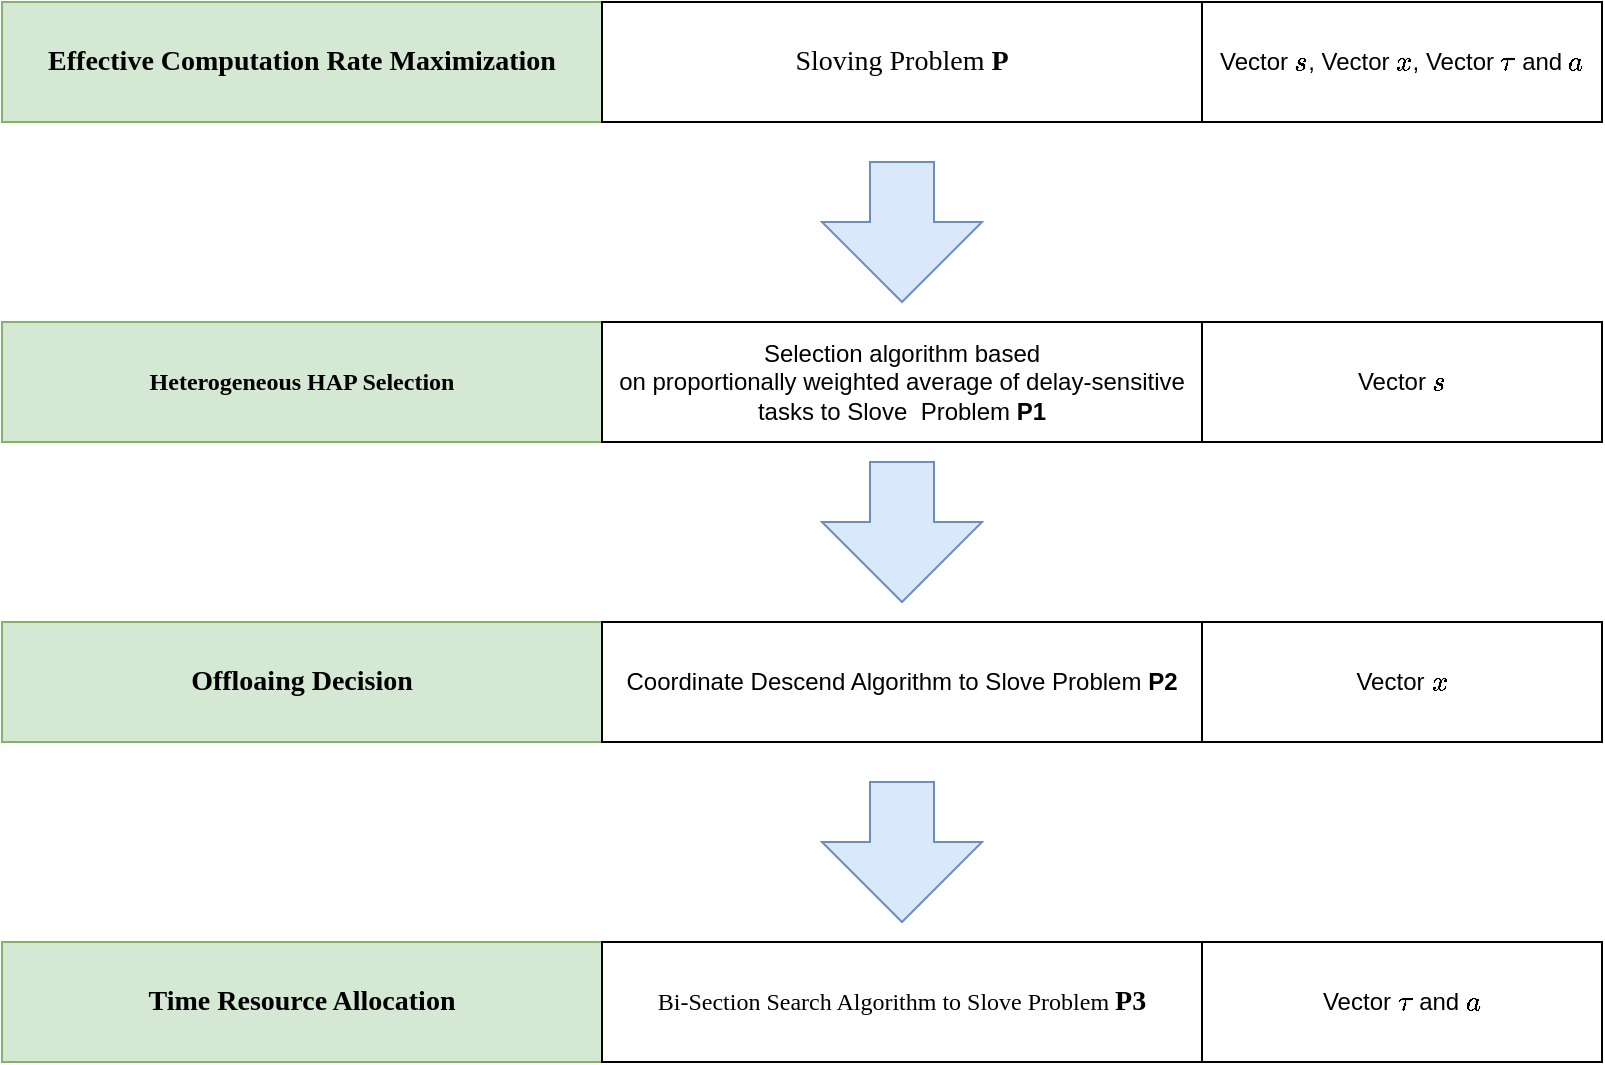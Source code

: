 <mxfile version="22.0.4" type="github">
  <diagram name="第 1 页" id="MrfcRsIQQd7lxEMBYUfb">
    <mxGraphModel dx="1058" dy="704" grid="1" gridSize="10" guides="1" tooltips="1" connect="1" arrows="1" fold="1" page="1" pageScale="1" pageWidth="1169" pageHeight="827" math="1" shadow="0">
      <root>
        <mxCell id="0" />
        <mxCell id="1" parent="0" />
        <mxCell id="afm6o2HVS6hBIHGYeLV3-1" value="&lt;font style=&quot;font-size: 14px;&quot; face=&quot;Times New Roman&quot;&gt;&lt;b&gt;Effective Computation Rate Maximization&lt;/b&gt;&lt;/font&gt;" style="rounded=0;whiteSpace=wrap;html=1;align=center;fillColor=#d5e8d4;strokeColor=#82b366;" vertex="1" parent="1">
          <mxGeometry x="180" y="80" width="300" height="60" as="geometry" />
        </mxCell>
        <mxCell id="afm6o2HVS6hBIHGYeLV3-3" value="Vector \(s\), Vector \(x\), Vector \(\tau\) and \(a\)" style="rounded=0;whiteSpace=wrap;html=1;fontStyle=0" vertex="1" parent="1">
          <mxGeometry x="780" y="80" width="200" height="60" as="geometry" />
        </mxCell>
        <mxCell id="afm6o2HVS6hBIHGYeLV3-8" value="&lt;font style=&quot;font-size: 14px;&quot; face=&quot;Times New Roman&quot;&gt;Sloving Problem &lt;b&gt;P&lt;/b&gt;&lt;/font&gt;" style="rounded=0;whiteSpace=wrap;html=1;align=center;" vertex="1" parent="1">
          <mxGeometry x="480" y="80" width="300" height="60" as="geometry" />
        </mxCell>
        <mxCell id="afm6o2HVS6hBIHGYeLV3-9" value="&lt;font face=&quot;Times New Roman&quot;&gt;&lt;b&gt;Heterogeneous HAP Selection&lt;/b&gt;&lt;/font&gt;" style="rounded=0;whiteSpace=wrap;html=1;align=center;fillColor=#d5e8d4;strokeColor=#82b366;" vertex="1" parent="1">
          <mxGeometry x="180" y="240" width="300" height="60" as="geometry" />
        </mxCell>
        <mxCell id="afm6o2HVS6hBIHGYeLV3-10" value="Vector \(s\)" style="rounded=0;whiteSpace=wrap;html=1;fontStyle=0" vertex="1" parent="1">
          <mxGeometry x="780" y="240" width="200" height="60" as="geometry" />
        </mxCell>
        <mxCell id="afm6o2HVS6hBIHGYeLV3-11" value="Selection algorithm based&lt;br&gt;on proportionally weighted average of delay-sensitive tasks to Slove&amp;nbsp; Problem &lt;b&gt;P1&lt;/b&gt;" style="rounded=0;whiteSpace=wrap;html=1;align=center;" vertex="1" parent="1">
          <mxGeometry x="480" y="240" width="300" height="60" as="geometry" />
        </mxCell>
        <mxCell id="afm6o2HVS6hBIHGYeLV3-12" value="&lt;font style=&quot;font-size: 14px;&quot; face=&quot;Times New Roman&quot;&gt;&lt;b&gt;Offloaing Decision&lt;/b&gt;&lt;/font&gt;" style="rounded=0;whiteSpace=wrap;html=1;align=center;fillColor=#d5e8d4;strokeColor=#82b366;" vertex="1" parent="1">
          <mxGeometry x="180" y="390" width="300" height="60" as="geometry" />
        </mxCell>
        <mxCell id="afm6o2HVS6hBIHGYeLV3-13" value="Vector \(x\)" style="rounded=0;whiteSpace=wrap;html=1;fontStyle=0" vertex="1" parent="1">
          <mxGeometry x="780" y="390" width="200" height="60" as="geometry" />
        </mxCell>
        <mxCell id="afm6o2HVS6hBIHGYeLV3-14" value="Coordinate Descend A&lt;span style=&quot;border-color: var(--border-color);&quot;&gt;lgorithm to Slove Problem &lt;b&gt;P2&lt;/b&gt;&lt;/span&gt;" style="rounded=0;whiteSpace=wrap;html=1;align=center;" vertex="1" parent="1">
          <mxGeometry x="480" y="390" width="300" height="60" as="geometry" />
        </mxCell>
        <mxCell id="afm6o2HVS6hBIHGYeLV3-15" value="&lt;font style=&quot;font-size: 14px;&quot; face=&quot;Times New Roman&quot;&gt;&lt;b&gt;Time Resource Allocation&lt;/b&gt;&lt;/font&gt;" style="rounded=0;whiteSpace=wrap;html=1;align=center;fillColor=#d5e8d4;strokeColor=#82b366;" vertex="1" parent="1">
          <mxGeometry x="180" y="550" width="300" height="60" as="geometry" />
        </mxCell>
        <mxCell id="afm6o2HVS6hBIHGYeLV3-16" value="Vector \(\tau\) and \(a\)" style="rounded=0;whiteSpace=wrap;html=1;fontStyle=0" vertex="1" parent="1">
          <mxGeometry x="780" y="550" width="200" height="60" as="geometry" />
        </mxCell>
        <mxCell id="afm6o2HVS6hBIHGYeLV3-17" value="&lt;font style=&quot;&quot; face=&quot;Times New Roman&quot;&gt;Bi-Section Search Algorithm to Slove Problem &lt;b style=&quot;font-size: 14px;&quot;&gt;P3&lt;/b&gt;&lt;/font&gt;" style="rounded=0;whiteSpace=wrap;html=1;align=center;" vertex="1" parent="1">
          <mxGeometry x="480" y="550" width="300" height="60" as="geometry" />
        </mxCell>
        <mxCell id="afm6o2HVS6hBIHGYeLV3-18" value="" style="html=1;shadow=0;dashed=0;align=center;verticalAlign=middle;shape=mxgraph.arrows2.arrow;dy=0.6;dx=40;direction=south;notch=0;fillColor=#dae8fc;strokeColor=#6c8ebf;" vertex="1" parent="1">
          <mxGeometry x="590" y="160" width="80" height="70" as="geometry" />
        </mxCell>
        <mxCell id="afm6o2HVS6hBIHGYeLV3-21" value="" style="html=1;shadow=0;dashed=0;align=center;verticalAlign=middle;shape=mxgraph.arrows2.arrow;dy=0.6;dx=40;direction=south;notch=0;fillColor=#dae8fc;strokeColor=#6c8ebf;" vertex="1" parent="1">
          <mxGeometry x="590" y="310" width="80" height="70" as="geometry" />
        </mxCell>
        <mxCell id="afm6o2HVS6hBIHGYeLV3-22" value="" style="html=1;shadow=0;dashed=0;align=center;verticalAlign=middle;shape=mxgraph.arrows2.arrow;dy=0.6;dx=40;direction=south;notch=0;fillColor=#dae8fc;strokeColor=#6c8ebf;" vertex="1" parent="1">
          <mxGeometry x="590" y="470" width="80" height="70" as="geometry" />
        </mxCell>
      </root>
    </mxGraphModel>
  </diagram>
</mxfile>
